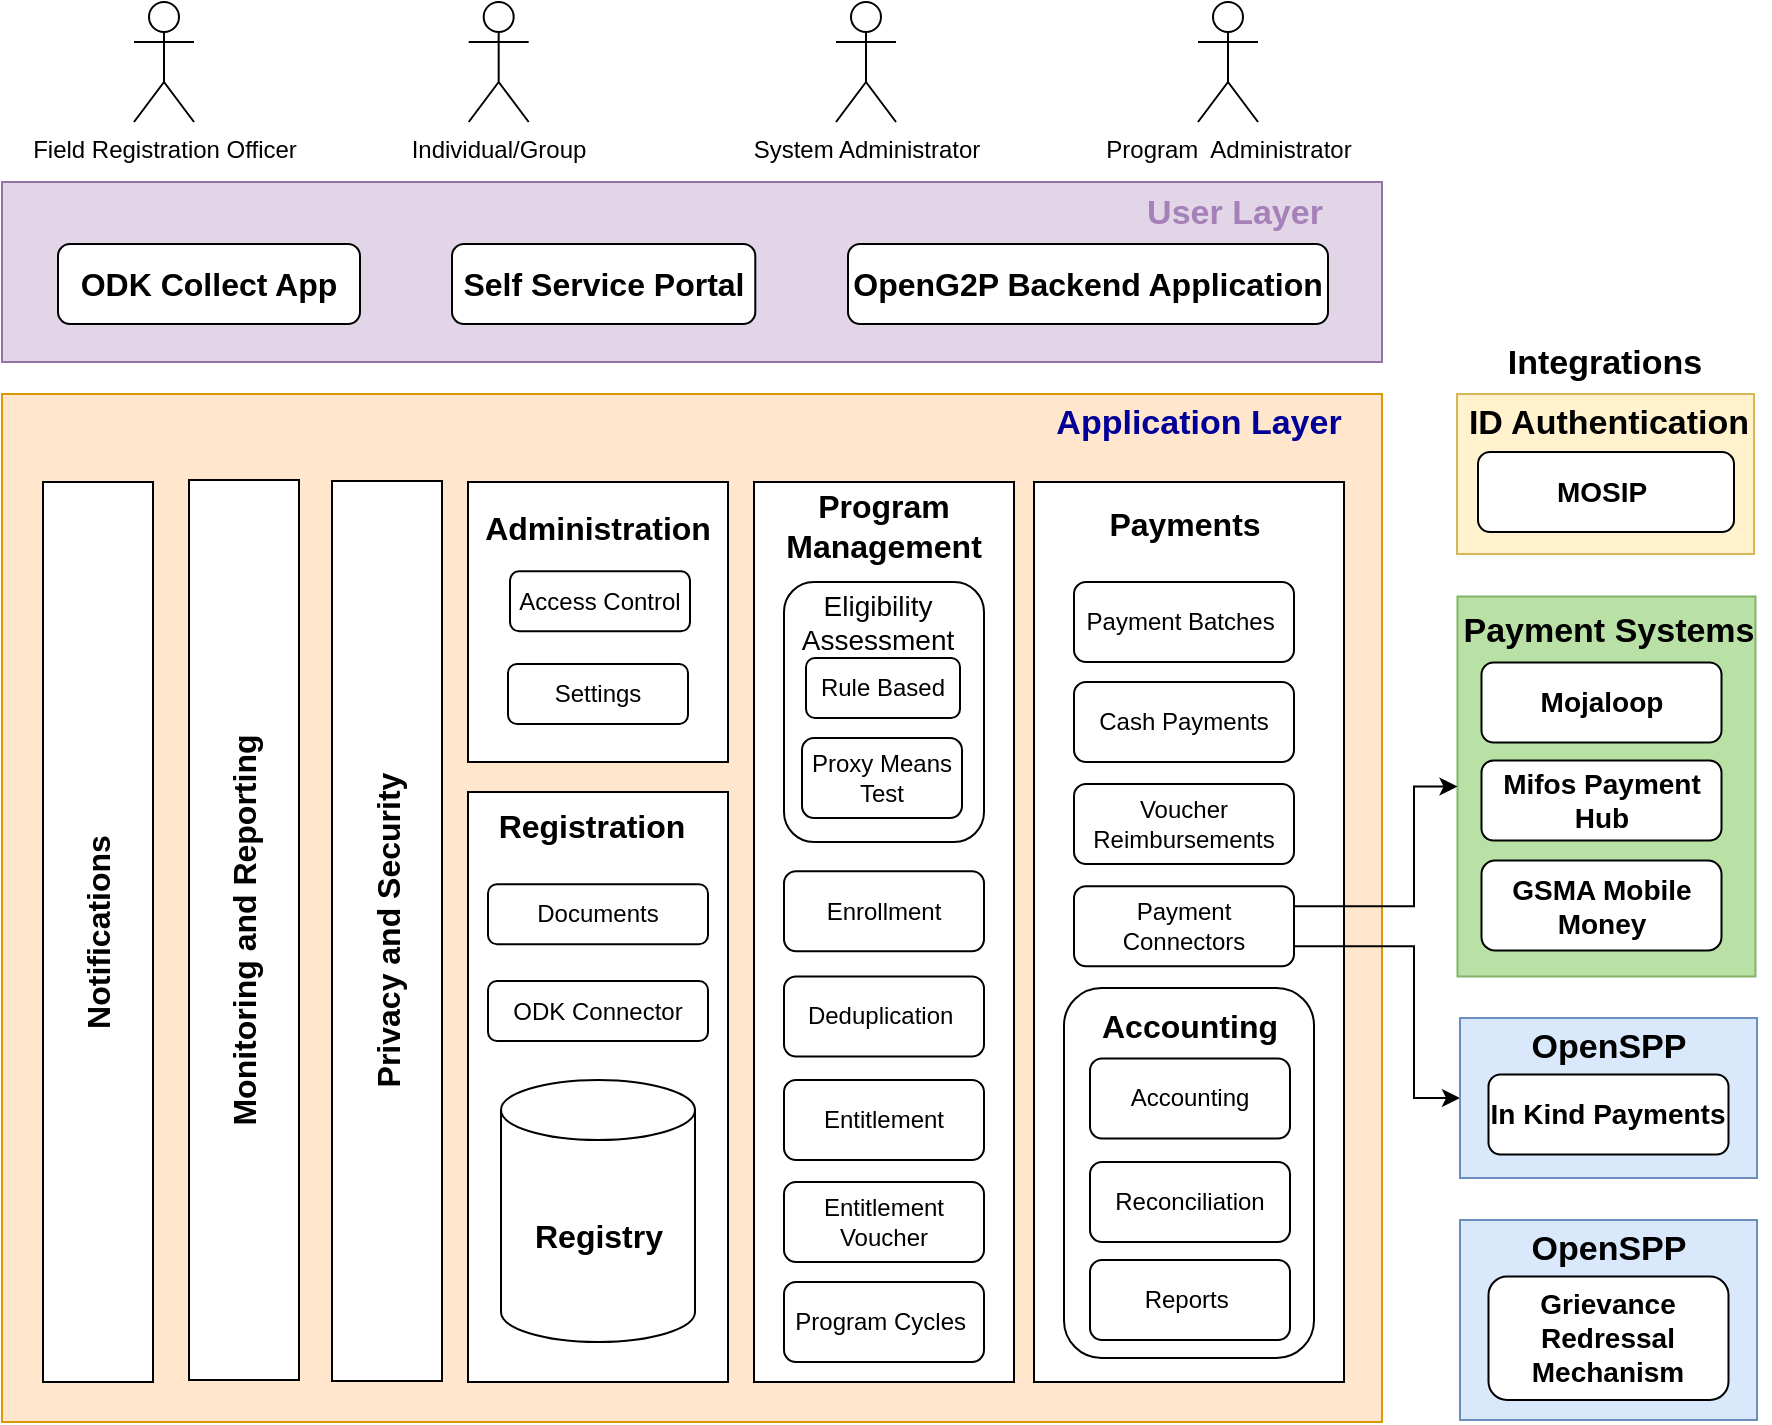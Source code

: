 <mxfile version="21.8.2" type="github">
  <diagram name="Page-1" id="TMEfMzALF7SQPJckPJgQ">
    <mxGraphModel dx="880" dy="446" grid="1" gridSize="10" guides="1" tooltips="1" connect="1" arrows="1" fold="1" page="1" pageScale="1" pageWidth="850" pageHeight="1100" math="0" shadow="0">
      <root>
        <mxCell id="0" />
        <mxCell id="1" parent="0" />
        <mxCell id="mJ7Y3IeRI2I12OfNmQy5-1" value="" style="rounded=0;whiteSpace=wrap;html=1;fillColor=#ffe6cc;strokeColor=#d79b00;" parent="1" vertex="1">
          <mxGeometry x="34" y="236" width="690" height="514" as="geometry" />
        </mxCell>
        <mxCell id="mJ7Y3IeRI2I12OfNmQy5-2" value="" style="rounded=0;whiteSpace=wrap;html=1;" parent="1" vertex="1">
          <mxGeometry x="550" y="280" width="155" height="450" as="geometry" />
        </mxCell>
        <mxCell id="_RFfXpPOdRQbX37c8MaD-1" value="" style="rounded=1;whiteSpace=wrap;html=1;" parent="1" vertex="1">
          <mxGeometry x="565" y="533" width="125" height="185" as="geometry" />
        </mxCell>
        <mxCell id="mJ7Y3IeRI2I12OfNmQy5-4" value="" style="rounded=0;whiteSpace=wrap;html=1;fillColor=#B9E0A5;strokeColor=#82b366;" parent="1" vertex="1">
          <mxGeometry x="761.75" y="337.25" width="149" height="190" as="geometry" />
        </mxCell>
        <mxCell id="mJ7Y3IeRI2I12OfNmQy5-5" value="" style="rounded=0;whiteSpace=wrap;html=1;fillColor=#fff2cc;strokeColor=#d6b656;" parent="1" vertex="1">
          <mxGeometry x="761.5" y="236" width="148.5" height="80" as="geometry" />
        </mxCell>
        <mxCell id="mJ7Y3IeRI2I12OfNmQy5-6" value="" style="rounded=0;whiteSpace=wrap;html=1;fillColor=#e1d5e7;strokeColor=#9673a6;" parent="1" vertex="1">
          <mxGeometry x="34" y="130" width="690" height="90" as="geometry" />
        </mxCell>
        <mxCell id="mJ7Y3IeRI2I12OfNmQy5-7" value="" style="rounded=0;whiteSpace=wrap;html=1;" parent="1" vertex="1">
          <mxGeometry x="267" y="280" width="130" height="140" as="geometry" />
        </mxCell>
        <mxCell id="mJ7Y3IeRI2I12OfNmQy5-8" value="" style="rounded=0;whiteSpace=wrap;html=1;" parent="1" vertex="1">
          <mxGeometry x="267" y="435" width="130" height="295" as="geometry" />
        </mxCell>
        <mxCell id="mJ7Y3IeRI2I12OfNmQy5-9" value="" style="rounded=0;whiteSpace=wrap;html=1;" parent="1" vertex="1">
          <mxGeometry x="410" y="280" width="130" height="450" as="geometry" />
        </mxCell>
        <mxCell id="mJ7Y3IeRI2I12OfNmQy5-10" value="&lt;font style=&quot;font-size: 16px;&quot;&gt;&lt;b&gt;ODK Collect App&lt;/b&gt;&lt;/font&gt;" style="rounded=1;whiteSpace=wrap;html=1;" parent="1" vertex="1">
          <mxGeometry x="62" y="161" width="151" height="40" as="geometry" />
        </mxCell>
        <object label="System Administrator" id="mJ7Y3IeRI2I12OfNmQy5-11">
          <mxCell style="shape=umlActor;verticalLabelPosition=bottom;verticalAlign=top;html=1;outlineConnect=0;" parent="1" vertex="1">
            <mxGeometry x="451" y="40" width="30" height="60" as="geometry" />
          </mxCell>
        </object>
        <mxCell id="mJ7Y3IeRI2I12OfNmQy5-12" value="Program&amp;nbsp; Administrator" style="shape=umlActor;verticalLabelPosition=bottom;verticalAlign=top;html=1;outlineConnect=0;" parent="1" vertex="1">
          <mxGeometry x="632" y="40" width="30" height="60" as="geometry" />
        </mxCell>
        <mxCell id="mJ7Y3IeRI2I12OfNmQy5-13" value="Field Registration Officer&lt;br&gt;" style="shape=umlActor;verticalLabelPosition=bottom;verticalAlign=top;html=1;outlineConnect=0;" parent="1" vertex="1">
          <mxGeometry x="100" y="40" width="30" height="60" as="geometry" />
        </mxCell>
        <mxCell id="mJ7Y3IeRI2I12OfNmQy5-14" value="Individual/Group&lt;br&gt;" style="shape=umlActor;verticalLabelPosition=bottom;verticalAlign=top;html=1;outlineConnect=0;" parent="1" vertex="1">
          <mxGeometry x="267.34" y="40" width="30" height="60" as="geometry" />
        </mxCell>
        <mxCell id="mJ7Y3IeRI2I12OfNmQy5-15" value="&lt;font style=&quot;font-size: 16px;&quot;&gt;&lt;b&gt;Registry&lt;/b&gt;&lt;/font&gt;" style="shape=cylinder3;whiteSpace=wrap;html=1;boundedLbl=1;backgroundOutline=1;size=15;" parent="1" vertex="1">
          <mxGeometry x="283.5" y="579" width="97" height="131" as="geometry" />
        </mxCell>
        <mxCell id="mJ7Y3IeRI2I12OfNmQy5-17" value="Privacy and Security&lt;br style=&quot;font-size: 16px;&quot;&gt;" style="rounded=0;whiteSpace=wrap;html=1;rotation=-90;fontSize=16;fontStyle=1" parent="1" vertex="1">
          <mxGeometry x="1.5" y="477" width="450" height="55" as="geometry" />
        </mxCell>
        <mxCell id="mJ7Y3IeRI2I12OfNmQy5-18" value="Monitoring and Reporting" style="rounded=0;whiteSpace=wrap;html=1;rotation=-90;fontSize=16;fontStyle=1" parent="1" vertex="1">
          <mxGeometry x="-70" y="476.5" width="450" height="55" as="geometry" />
        </mxCell>
        <mxCell id="mJ7Y3IeRI2I12OfNmQy5-19" value="&lt;font style=&quot;font-size: 16px;&quot;&gt;&lt;b&gt;Self Service Portal&lt;/b&gt;&lt;/font&gt;" style="rounded=1;whiteSpace=wrap;html=1;" parent="1" vertex="1">
          <mxGeometry x="259" y="161" width="151.65" height="40" as="geometry" />
        </mxCell>
        <mxCell id="mJ7Y3IeRI2I12OfNmQy5-20" value="&lt;font style=&quot;font-size: 16px;&quot;&gt;&lt;b&gt;OpenG2P Backend Application&lt;/b&gt;&lt;/font&gt;" style="rounded=1;whiteSpace=wrap;html=1;" parent="1" vertex="1">
          <mxGeometry x="457" y="161" width="240" height="40" as="geometry" />
        </mxCell>
        <mxCell id="mJ7Y3IeRI2I12OfNmQy5-21" value="Deduplication&amp;nbsp;" style="rounded=1;whiteSpace=wrap;html=1;" parent="1" vertex="1">
          <mxGeometry x="425" y="527.25" width="100" height="40" as="geometry" />
        </mxCell>
        <mxCell id="mJ7Y3IeRI2I12OfNmQy5-22" value="Program Cycles&amp;nbsp;" style="rounded=1;whiteSpace=wrap;html=1;" parent="1" vertex="1">
          <mxGeometry x="425" y="680" width="100" height="40" as="geometry" />
        </mxCell>
        <mxCell id="mJ7Y3IeRI2I12OfNmQy5-23" value="Entitlement" style="rounded=1;whiteSpace=wrap;html=1;" parent="1" vertex="1">
          <mxGeometry x="425" y="579" width="100" height="40" as="geometry" />
        </mxCell>
        <mxCell id="mJ7Y3IeRI2I12OfNmQy5-24" value="Entitlement Voucher" style="rounded=1;whiteSpace=wrap;html=1;" parent="1" vertex="1">
          <mxGeometry x="425" y="630" width="100" height="40" as="geometry" />
        </mxCell>
        <mxCell id="mJ7Y3IeRI2I12OfNmQy5-25" value="Access Control" style="rounded=1;whiteSpace=wrap;html=1;" parent="1" vertex="1">
          <mxGeometry x="288" y="324.65" width="90" height="30" as="geometry" />
        </mxCell>
        <mxCell id="mJ7Y3IeRI2I12OfNmQy5-27" value="Payment Batches&amp;nbsp;" style="rounded=1;whiteSpace=wrap;html=1;" parent="1" vertex="1">
          <mxGeometry x="570" y="330" width="110" height="40" as="geometry" />
        </mxCell>
        <mxCell id="mJ7Y3IeRI2I12OfNmQy5-28" value="Accounting" style="rounded=1;whiteSpace=wrap;html=1;" parent="1" vertex="1">
          <mxGeometry x="578" y="568.25" width="100" height="40" as="geometry" />
        </mxCell>
        <mxCell id="mJ7Y3IeRI2I12OfNmQy5-29" value="Reconciliation" style="rounded=1;whiteSpace=wrap;html=1;" parent="1" vertex="1">
          <mxGeometry x="578" y="620" width="100" height="40" as="geometry" />
        </mxCell>
        <mxCell id="mJ7Y3IeRI2I12OfNmQy5-30" value="Reports&amp;nbsp;" style="rounded=1;whiteSpace=wrap;html=1;" parent="1" vertex="1">
          <mxGeometry x="578" y="669" width="100" height="40" as="geometry" />
        </mxCell>
        <mxCell id="mJ7Y3IeRI2I12OfNmQy5-31" value="&lt;b&gt;&lt;font style=&quot;font-size: 14px;&quot;&gt;Mojaloop&lt;/font&gt;&lt;/b&gt;" style="rounded=1;whiteSpace=wrap;html=1;" parent="1" vertex="1">
          <mxGeometry x="773.75" y="370.25" width="120" height="40" as="geometry" />
        </mxCell>
        <mxCell id="mJ7Y3IeRI2I12OfNmQy5-32" value="Settings" style="rounded=1;whiteSpace=wrap;html=1;" parent="1" vertex="1">
          <mxGeometry x="287" y="371" width="90" height="30" as="geometry" />
        </mxCell>
        <mxCell id="mJ7Y3IeRI2I12OfNmQy5-33" value="" style="rounded=1;whiteSpace=wrap;html=1;align=center;labelPosition=center;verticalLabelPosition=top;verticalAlign=bottom;" parent="1" vertex="1">
          <mxGeometry x="425" y="330" width="100" height="130" as="geometry" />
        </mxCell>
        <mxCell id="mJ7Y3IeRI2I12OfNmQy5-34" value="ODK Connector" style="rounded=1;whiteSpace=wrap;html=1;" parent="1" vertex="1">
          <mxGeometry x="277" y="529.5" width="110" height="30" as="geometry" />
        </mxCell>
        <mxCell id="mJ7Y3IeRI2I12OfNmQy5-35" value="&lt;b&gt;&lt;font style=&quot;font-size: 14px;&quot;&gt;MOSIP&amp;nbsp;&lt;/font&gt;&lt;/b&gt;" style="rounded=1;whiteSpace=wrap;html=1;" parent="1" vertex="1">
          <mxGeometry x="772" y="265" width="128" height="40" as="geometry" />
        </mxCell>
        <mxCell id="mJ7Y3IeRI2I12OfNmQy5-36" value="&lt;b&gt;&lt;font style=&quot;font-size: 14px;&quot;&gt;Mifos Payment Hub&lt;/font&gt;&lt;/b&gt;" style="rounded=1;whiteSpace=wrap;html=1;" parent="1" vertex="1">
          <mxGeometry x="773.75" y="419.25" width="120" height="40" as="geometry" />
        </mxCell>
        <mxCell id="mJ7Y3IeRI2I12OfNmQy5-37" value="&lt;b&gt;&lt;font style=&quot;font-size: 14px;&quot;&gt;GSMA Mobile Money&lt;/font&gt;&lt;/b&gt;" style="rounded=1;whiteSpace=wrap;html=1;" parent="1" vertex="1">
          <mxGeometry x="773.75" y="469.25" width="120" height="45" as="geometry" />
        </mxCell>
        <mxCell id="mJ7Y3IeRI2I12OfNmQy5-38" value="&lt;b&gt;&lt;font style=&quot;font-size: 17px;&quot;&gt;User Layer&lt;/font&gt;&lt;/b&gt;" style="text;html=1;align=center;verticalAlign=middle;whiteSpace=wrap;rounded=0;fontColor=#A680B8;" parent="1" vertex="1">
          <mxGeometry x="604" y="131" width="93" height="30" as="geometry" />
        </mxCell>
        <mxCell id="mJ7Y3IeRI2I12OfNmQy5-39" value="Registration" style="text;html=1;strokeColor=none;fillColor=none;align=center;verticalAlign=middle;whiteSpace=wrap;rounded=0;fontStyle=1;fontSize=16;" parent="1" vertex="1">
          <mxGeometry x="299" y="437" width="60" height="30" as="geometry" />
        </mxCell>
        <mxCell id="mJ7Y3IeRI2I12OfNmQy5-40" value="Program Management" style="text;html=1;strokeColor=none;fillColor=none;align=center;verticalAlign=middle;whiteSpace=wrap;rounded=0;fontSize=16;fontStyle=1" parent="1" vertex="1">
          <mxGeometry x="445" y="287.17" width="60" height="30" as="geometry" />
        </mxCell>
        <mxCell id="mJ7Y3IeRI2I12OfNmQy5-41" value="Enrollment" style="rounded=1;whiteSpace=wrap;html=1;" parent="1" vertex="1">
          <mxGeometry x="425" y="474.65" width="100" height="40" as="geometry" />
        </mxCell>
        <mxCell id="mJ7Y3IeRI2I12OfNmQy5-42" value="Payments" style="text;html=1;strokeColor=none;fillColor=none;align=center;verticalAlign=middle;whiteSpace=wrap;rounded=0;fontSize=16;fontStyle=1" parent="1" vertex="1">
          <mxGeometry x="575.5" y="286" width="99" height="30" as="geometry" />
        </mxCell>
        <mxCell id="mJ7Y3IeRI2I12OfNmQy5-43" value="&lt;b&gt;&lt;font color=&quot;#000099&quot; style=&quot;font-size: 17px;&quot;&gt;Application Layer&lt;/font&gt;&lt;/b&gt;" style="text;html=1;align=center;verticalAlign=middle;whiteSpace=wrap;rounded=0;fontColor=#66FFB3;" parent="1" vertex="1">
          <mxGeometry x="560" y="236" width="145" height="30" as="geometry" />
        </mxCell>
        <mxCell id="mJ7Y3IeRI2I12OfNmQy5-44" value="Administration" style="text;html=1;strokeColor=none;fillColor=none;align=center;verticalAlign=middle;whiteSpace=wrap;rounded=0;fontSize=16;fontStyle=1" parent="1" vertex="1">
          <mxGeometry x="302" y="288.0" width="60" height="30" as="geometry" />
        </mxCell>
        <mxCell id="mJ7Y3IeRI2I12OfNmQy5-45" value="&lt;b&gt;&lt;font color=&quot;#000000&quot; style=&quot;font-size: 17px;&quot;&gt;ID Authentication&lt;/font&gt;&lt;/b&gt;" style="text;html=1;align=center;verticalAlign=middle;whiteSpace=wrap;rounded=0;fontColor=#66FFB3;" parent="1" vertex="1">
          <mxGeometry x="766" y="240" width="142.5" height="21.17" as="geometry" />
        </mxCell>
        <mxCell id="mJ7Y3IeRI2I12OfNmQy5-46" value="&lt;b&gt;&lt;font color=&quot;#000000&quot; style=&quot;font-size: 17px;&quot;&gt;Payment Systems&lt;/font&gt;&lt;/b&gt;" style="text;html=1;align=center;verticalAlign=middle;whiteSpace=wrap;rounded=0;fontColor=#66FFB3;" parent="1" vertex="1">
          <mxGeometry x="756.75" y="340.07" width="161" height="30" as="geometry" />
        </mxCell>
        <mxCell id="mJ7Y3IeRI2I12OfNmQy5-47" value="&lt;b&gt;&lt;font color=&quot;#000000&quot; style=&quot;font-size: 17px;&quot;&gt;Integrations&lt;/font&gt;&lt;/b&gt;" style="text;html=1;align=center;verticalAlign=middle;whiteSpace=wrap;rounded=0;fontColor=#66FFB3;" parent="1" vertex="1">
          <mxGeometry x="755" y="206.0" width="161" height="30" as="geometry" />
        </mxCell>
        <mxCell id="mJ7Y3IeRI2I12OfNmQy5-52" value="Proxy Means Test" style="rounded=1;whiteSpace=wrap;html=1;" parent="1" vertex="1">
          <mxGeometry x="434" y="408" width="80" height="40" as="geometry" />
        </mxCell>
        <mxCell id="mJ7Y3IeRI2I12OfNmQy5-53" value="Cash Payments" style="rounded=1;whiteSpace=wrap;html=1;" parent="1" vertex="1">
          <mxGeometry x="570" y="380" width="110" height="40" as="geometry" />
        </mxCell>
        <mxCell id="mJ7Y3IeRI2I12OfNmQy5-54" value="Voucher Reimbursements" style="rounded=1;whiteSpace=wrap;html=1;" parent="1" vertex="1">
          <mxGeometry x="570" y="431" width="110" height="40" as="geometry" />
        </mxCell>
        <mxCell id="mJ7Y3IeRI2I12OfNmQy5-56" value="Rule Based" style="rounded=1;whiteSpace=wrap;html=1;" parent="1" vertex="1">
          <mxGeometry x="436" y="368" width="77" height="30" as="geometry" />
        </mxCell>
        <mxCell id="mJ7Y3IeRI2I12OfNmQy5-57" value="&lt;font style=&quot;font-size: 14px;&quot;&gt;Eligibility Assessment&lt;/font&gt;" style="text;html=1;strokeColor=none;fillColor=none;align=center;verticalAlign=middle;whiteSpace=wrap;rounded=0;" parent="1" vertex="1">
          <mxGeometry x="442" y="335" width="60" height="30" as="geometry" />
        </mxCell>
        <mxCell id="mJ7Y3IeRI2I12OfNmQy5-60" value="Documents" style="rounded=1;whiteSpace=wrap;html=1;" parent="1" vertex="1">
          <mxGeometry x="277" y="481.11" width="110" height="30" as="geometry" />
        </mxCell>
        <mxCell id="mJ7Y3IeRI2I12OfNmQy5-62" value="Notifications" style="rounded=0;whiteSpace=wrap;html=1;rotation=-90;fontSize=16;fontStyle=1" parent="1" vertex="1">
          <mxGeometry x="-143" y="477.5" width="450" height="55" as="geometry" />
        </mxCell>
        <mxCell id="_RFfXpPOdRQbX37c8MaD-2" value="Accounting" style="text;html=1;strokeColor=none;fillColor=none;align=center;verticalAlign=middle;whiteSpace=wrap;rounded=0;fontSize=16;fontStyle=1" parent="1" vertex="1">
          <mxGeometry x="582.5" y="536.5" width="90" height="30" as="geometry" />
        </mxCell>
        <mxCell id="vM2hf41Gxcd_7GvRuFyu-10" style="edgeStyle=orthogonalEdgeStyle;rounded=0;orthogonalLoop=1;jettySize=auto;html=1;exitX=1;exitY=0.25;exitDx=0;exitDy=0;entryX=0;entryY=0.5;entryDx=0;entryDy=0;" edge="1" parent="1" source="_RFfXpPOdRQbX37c8MaD-3" target="mJ7Y3IeRI2I12OfNmQy5-4">
          <mxGeometry relative="1" as="geometry">
            <Array as="points">
              <mxPoint x="740" y="492" />
              <mxPoint x="740" y="432" />
            </Array>
          </mxGeometry>
        </mxCell>
        <mxCell id="vM2hf41Gxcd_7GvRuFyu-11" style="edgeStyle=orthogonalEdgeStyle;rounded=0;orthogonalLoop=1;jettySize=auto;html=1;exitX=1;exitY=0.75;exitDx=0;exitDy=0;entryX=0;entryY=0.5;entryDx=0;entryDy=0;" edge="1" parent="1" source="_RFfXpPOdRQbX37c8MaD-3" target="vM2hf41Gxcd_7GvRuFyu-1">
          <mxGeometry relative="1" as="geometry">
            <Array as="points">
              <mxPoint x="740" y="512" />
              <mxPoint x="740" y="588" />
            </Array>
          </mxGeometry>
        </mxCell>
        <mxCell id="_RFfXpPOdRQbX37c8MaD-3" value="Payment Connectors" style="rounded=1;whiteSpace=wrap;html=1;" parent="1" vertex="1">
          <mxGeometry x="570" y="482.11" width="110" height="40" as="geometry" />
        </mxCell>
        <mxCell id="vM2hf41Gxcd_7GvRuFyu-1" value="" style="rounded=0;whiteSpace=wrap;html=1;fillColor=#dae8fc;strokeColor=#6c8ebf;" vertex="1" parent="1">
          <mxGeometry x="763" y="548" width="148.5" height="80" as="geometry" />
        </mxCell>
        <mxCell id="vM2hf41Gxcd_7GvRuFyu-3" value="&lt;b&gt;&lt;font style=&quot;font-size: 14px;&quot;&gt;In Kind Payments&lt;/font&gt;&lt;/b&gt;" style="rounded=1;whiteSpace=wrap;html=1;" vertex="1" parent="1">
          <mxGeometry x="777.25" y="576.25" width="120" height="40" as="geometry" />
        </mxCell>
        <mxCell id="vM2hf41Gxcd_7GvRuFyu-4" value="&lt;b&gt;&lt;font color=&quot;#000000&quot; style=&quot;font-size: 17px;&quot;&gt;OpenSPP&lt;/font&gt;&lt;/b&gt;" style="text;html=1;align=center;verticalAlign=middle;whiteSpace=wrap;rounded=0;fontColor=#66FFB3;" vertex="1" parent="1">
          <mxGeometry x="756.75" y="548" width="161" height="30" as="geometry" />
        </mxCell>
        <mxCell id="vM2hf41Gxcd_7GvRuFyu-6" value="" style="rounded=0;whiteSpace=wrap;html=1;fillColor=#dae8fc;strokeColor=#6c8ebf;" vertex="1" parent="1">
          <mxGeometry x="763" y="649" width="148.5" height="100" as="geometry" />
        </mxCell>
        <mxCell id="vM2hf41Gxcd_7GvRuFyu-7" value="&lt;b&gt;&lt;font style=&quot;font-size: 14px;&quot;&gt;Grievance Redressal Mechanism&lt;/font&gt;&lt;/b&gt;" style="rounded=1;whiteSpace=wrap;html=1;" vertex="1" parent="1">
          <mxGeometry x="777.25" y="677.25" width="120" height="61.75" as="geometry" />
        </mxCell>
        <mxCell id="vM2hf41Gxcd_7GvRuFyu-8" value="&lt;b&gt;&lt;font color=&quot;#000000&quot; style=&quot;font-size: 17px;&quot;&gt;OpenSPP&lt;/font&gt;&lt;/b&gt;" style="text;html=1;align=center;verticalAlign=middle;whiteSpace=wrap;rounded=0;fontColor=#66FFB3;" vertex="1" parent="1">
          <mxGeometry x="756.75" y="649" width="161" height="30" as="geometry" />
        </mxCell>
      </root>
    </mxGraphModel>
  </diagram>
</mxfile>
